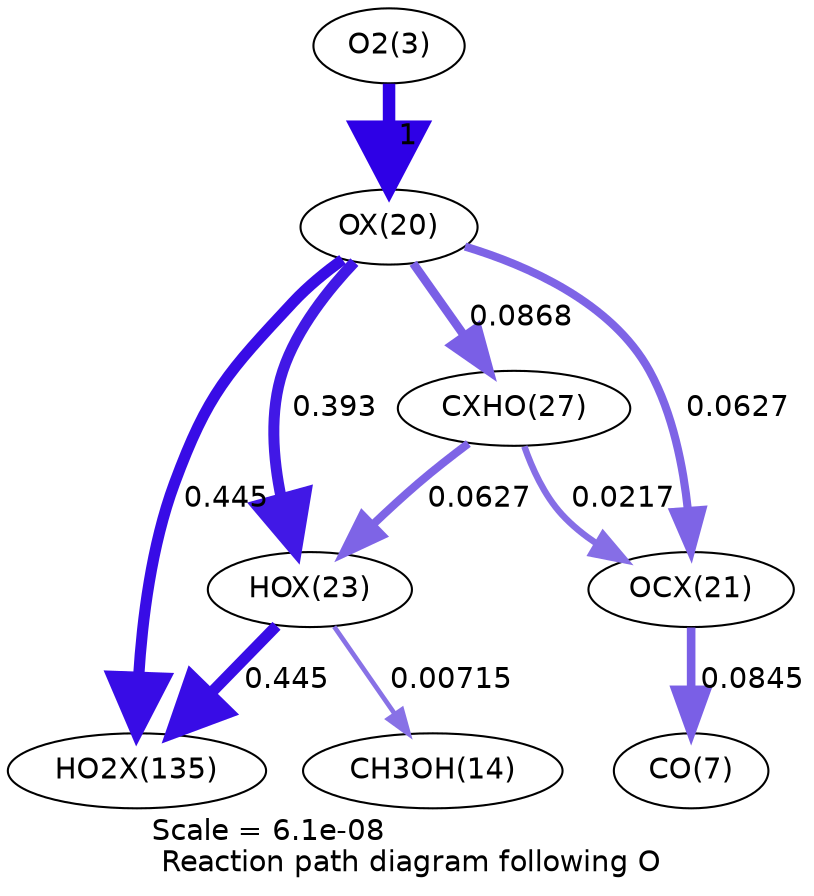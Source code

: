 digraph reaction_paths {
center=1;
s5 -> s28[fontname="Helvetica", penwidth=6, arrowsize=3, color="0.7, 1.5, 0.9"
, label=" 1"];
s28 -> s31[fontname="Helvetica", penwidth=5.29, arrowsize=2.65, color="0.7, 0.893, 0.9"
, label=" 0.393"];
s28 -> s34[fontname="Helvetica", penwidth=4.15, arrowsize=2.08, color="0.7, 0.587, 0.9"
, label=" 0.0868"];
s28 -> s29[fontname="Helvetica", penwidth=3.91, arrowsize=1.95, color="0.7, 0.563, 0.9"
, label=" 0.0627"];
s28 -> s46[fontname="Helvetica", penwidth=5.39, arrowsize=2.69, color="0.7, 0.945, 0.9"
, label=" 0.445"];
s31 -> s16[fontname="Helvetica", penwidth=2.27, arrowsize=1.14, color="0.7, 0.507, 0.9"
, label=" 0.00715"];
s34 -> s31[fontname="Helvetica", penwidth=3.91, arrowsize=1.95, color="0.7, 0.563, 0.9"
, label=" 0.0627"];
s31 -> s46[fontname="Helvetica", penwidth=5.39, arrowsize=2.69, color="0.7, 0.945, 0.9"
, label=" 0.445"];
s34 -> s29[fontname="Helvetica", penwidth=3.11, arrowsize=1.55, color="0.7, 0.522, 0.9"
, label=" 0.0217"];
s29 -> s9[fontname="Helvetica", penwidth=4.13, arrowsize=2.07, color="0.7, 0.584, 0.9"
, label=" 0.0845"];
s5 [ fontname="Helvetica", label="O2(3)"];
s9 [ fontname="Helvetica", label="CO(7)"];
s16 [ fontname="Helvetica", label="CH3OH(14)"];
s28 [ fontname="Helvetica", label="OX(20)"];
s29 [ fontname="Helvetica", label="OCX(21)"];
s31 [ fontname="Helvetica", label="HOX(23)"];
s34 [ fontname="Helvetica", label="CXHO(27)"];
s46 [ fontname="Helvetica", label="HO2X(135)"];
 label = "Scale = 6.1e-08\l Reaction path diagram following O";
 fontname = "Helvetica";
}
